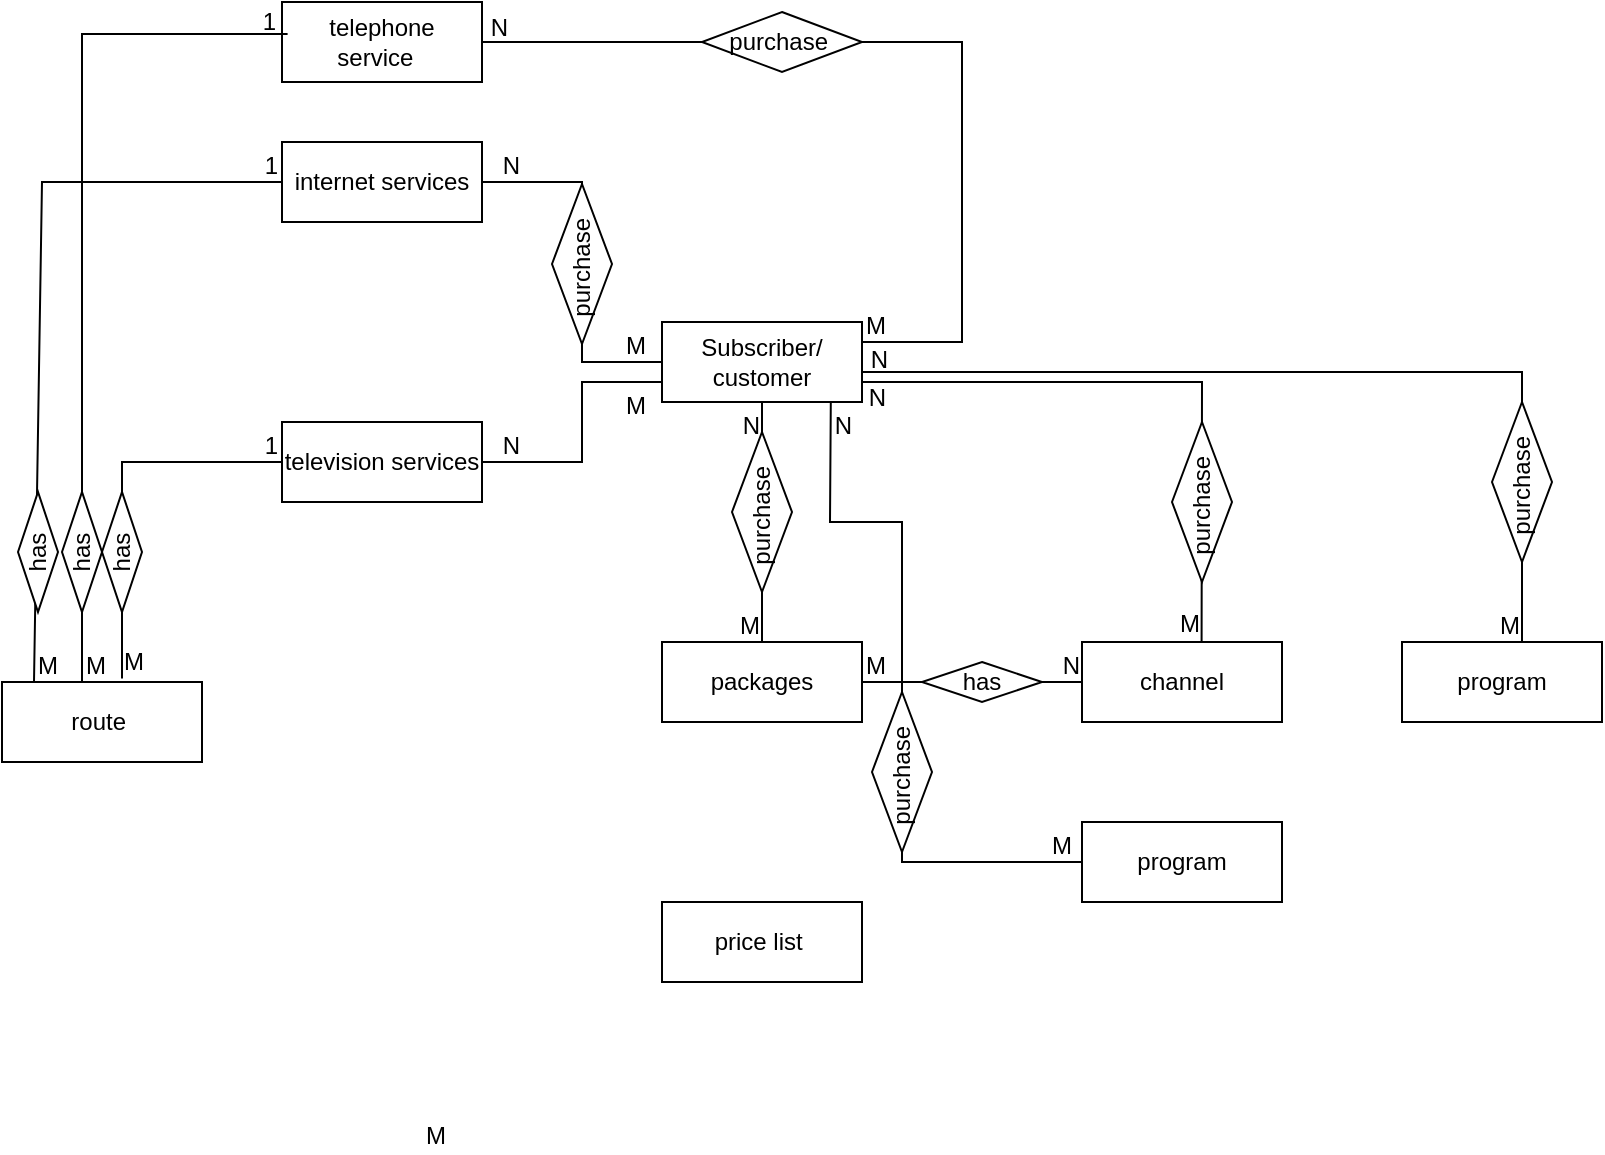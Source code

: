 <mxfile version="21.2.2" type="github">
  <diagram id="R2lEEEUBdFMjLlhIrx00" name="Page-1">
    <mxGraphModel dx="1075" dy="464" grid="1" gridSize="10" guides="1" tooltips="1" connect="1" arrows="1" fold="1" page="1" pageScale="1" pageWidth="850" pageHeight="1100" math="0" shadow="0" extFonts="Permanent Marker^https://fonts.googleapis.com/css?family=Permanent+Marker">
      <root>
        <mxCell id="0" />
        <mxCell id="1" parent="0" />
        <mxCell id="-C5o4MGnxVkPWtg2sRaw-1" value="Subscriber/&lt;br&gt;customer" style="whiteSpace=wrap;html=1;align=center;" vertex="1" parent="1">
          <mxGeometry x="340" y="200" width="100" height="40" as="geometry" />
        </mxCell>
        <mxCell id="-C5o4MGnxVkPWtg2sRaw-2" value="telephone service&amp;nbsp;&lt;span style=&quot;white-space: pre;&quot;&gt;	&lt;/span&gt;" style="whiteSpace=wrap;html=1;align=center;" vertex="1" parent="1">
          <mxGeometry x="150" y="40" width="100" height="40" as="geometry" />
        </mxCell>
        <mxCell id="-C5o4MGnxVkPWtg2sRaw-3" value="channel" style="whiteSpace=wrap;html=1;align=center;" vertex="1" parent="1">
          <mxGeometry x="550" y="360" width="100" height="40" as="geometry" />
        </mxCell>
        <mxCell id="-C5o4MGnxVkPWtg2sRaw-4" value="internet services" style="whiteSpace=wrap;html=1;align=center;" vertex="1" parent="1">
          <mxGeometry x="150" y="110" width="100" height="40" as="geometry" />
        </mxCell>
        <mxCell id="-C5o4MGnxVkPWtg2sRaw-5" value="&lt;p class=&quot;MsoNormal&quot;&gt;packages&lt;/p&gt;" style="whiteSpace=wrap;html=1;align=center;" vertex="1" parent="1">
          <mxGeometry x="340" y="360" width="100" height="40" as="geometry" />
        </mxCell>
        <mxCell id="-C5o4MGnxVkPWtg2sRaw-6" value="program" style="whiteSpace=wrap;html=1;align=center;" vertex="1" parent="1">
          <mxGeometry x="550" y="450" width="100" height="40" as="geometry" />
        </mxCell>
        <mxCell id="-C5o4MGnxVkPWtg2sRaw-8" value="" style="endArrow=none;html=1;rounded=0;exitX=1;exitY=0.25;exitDx=0;exitDy=0;entryX=1;entryY=0.5;entryDx=0;entryDy=0;" edge="1" parent="1" source="-C5o4MGnxVkPWtg2sRaw-1" target="-C5o4MGnxVkPWtg2sRaw-2">
          <mxGeometry relative="1" as="geometry">
            <mxPoint x="460" y="220" as="sourcePoint" />
            <mxPoint x="500" y="130" as="targetPoint" />
            <Array as="points">
              <mxPoint x="490" y="210" />
              <mxPoint x="490" y="60" />
            </Array>
          </mxGeometry>
        </mxCell>
        <mxCell id="-C5o4MGnxVkPWtg2sRaw-9" value="M" style="resizable=0;html=1;whiteSpace=wrap;align=left;verticalAlign=bottom;" connectable="0" vertex="1" parent="-C5o4MGnxVkPWtg2sRaw-8">
          <mxGeometry x="-1" relative="1" as="geometry" />
        </mxCell>
        <mxCell id="-C5o4MGnxVkPWtg2sRaw-10" value="N" style="resizable=0;html=1;whiteSpace=wrap;align=right;verticalAlign=bottom;" connectable="0" vertex="1" parent="-C5o4MGnxVkPWtg2sRaw-8">
          <mxGeometry x="1" relative="1" as="geometry">
            <mxPoint x="14" y="1" as="offset" />
          </mxGeometry>
        </mxCell>
        <mxCell id="-C5o4MGnxVkPWtg2sRaw-11" value="" style="endArrow=none;html=1;rounded=0;exitX=1;exitY=0.5;exitDx=0;exitDy=0;entryX=1;entryY=0.5;entryDx=0;entryDy=0;" edge="1" parent="1" target="-C5o4MGnxVkPWtg2sRaw-4">
          <mxGeometry relative="1" as="geometry">
            <mxPoint x="340" y="220" as="sourcePoint" />
            <mxPoint x="440" y="130" as="targetPoint" />
            <Array as="points">
              <mxPoint x="300" y="220" />
              <mxPoint x="300" y="130" />
            </Array>
          </mxGeometry>
        </mxCell>
        <mxCell id="-C5o4MGnxVkPWtg2sRaw-12" value="M" style="resizable=0;html=1;whiteSpace=wrap;align=left;verticalAlign=bottom;" connectable="0" vertex="1" parent="-C5o4MGnxVkPWtg2sRaw-11">
          <mxGeometry x="-1" relative="1" as="geometry">
            <mxPoint x="-20" as="offset" />
          </mxGeometry>
        </mxCell>
        <mxCell id="-C5o4MGnxVkPWtg2sRaw-13" value="N" style="resizable=0;html=1;whiteSpace=wrap;align=right;verticalAlign=bottom;" connectable="0" vertex="1" parent="-C5o4MGnxVkPWtg2sRaw-11">
          <mxGeometry x="1" relative="1" as="geometry">
            <mxPoint x="20" as="offset" />
          </mxGeometry>
        </mxCell>
        <mxCell id="-C5o4MGnxVkPWtg2sRaw-14" value="television&amp;nbsp;services" style="whiteSpace=wrap;html=1;align=center;" vertex="1" parent="1">
          <mxGeometry x="150" y="250" width="100" height="40" as="geometry" />
        </mxCell>
        <mxCell id="-C5o4MGnxVkPWtg2sRaw-15" value="" style="endArrow=none;html=1;rounded=0;entryX=1;entryY=0.5;entryDx=0;entryDy=0;exitX=0;exitY=0.75;exitDx=0;exitDy=0;" edge="1" parent="1" source="-C5o4MGnxVkPWtg2sRaw-1" target="-C5o4MGnxVkPWtg2sRaw-14">
          <mxGeometry relative="1" as="geometry">
            <mxPoint x="330" y="230" as="sourcePoint" />
            <mxPoint x="260" y="140" as="targetPoint" />
            <Array as="points">
              <mxPoint x="300" y="230" />
              <mxPoint x="300" y="270" />
            </Array>
          </mxGeometry>
        </mxCell>
        <mxCell id="-C5o4MGnxVkPWtg2sRaw-16" value="M" style="resizable=0;html=1;whiteSpace=wrap;align=left;verticalAlign=bottom;" connectable="0" vertex="1" parent="-C5o4MGnxVkPWtg2sRaw-15">
          <mxGeometry x="-1" relative="1" as="geometry">
            <mxPoint x="-20" y="20" as="offset" />
          </mxGeometry>
        </mxCell>
        <mxCell id="-C5o4MGnxVkPWtg2sRaw-17" value="N" style="resizable=0;html=1;whiteSpace=wrap;align=right;verticalAlign=bottom;" connectable="0" vertex="1" parent="-C5o4MGnxVkPWtg2sRaw-15">
          <mxGeometry x="1" relative="1" as="geometry">
            <mxPoint x="20" as="offset" />
          </mxGeometry>
        </mxCell>
        <mxCell id="-C5o4MGnxVkPWtg2sRaw-21" value="" style="endArrow=none;html=1;rounded=0;exitX=1;exitY=0.5;exitDx=0;exitDy=0;entryX=0;entryY=0.5;entryDx=0;entryDy=0;" edge="1" parent="1" source="-C5o4MGnxVkPWtg2sRaw-5" target="-C5o4MGnxVkPWtg2sRaw-3">
          <mxGeometry relative="1" as="geometry">
            <mxPoint x="420" y="280" as="sourcePoint" />
            <mxPoint x="580" y="280" as="targetPoint" />
          </mxGeometry>
        </mxCell>
        <mxCell id="-C5o4MGnxVkPWtg2sRaw-22" value="M" style="resizable=0;html=1;whiteSpace=wrap;align=left;verticalAlign=bottom;" connectable="0" vertex="1" parent="-C5o4MGnxVkPWtg2sRaw-21">
          <mxGeometry x="-1" relative="1" as="geometry" />
        </mxCell>
        <mxCell id="-C5o4MGnxVkPWtg2sRaw-23" value="N" style="resizable=0;html=1;whiteSpace=wrap;align=right;verticalAlign=bottom;" connectable="0" vertex="1" parent="-C5o4MGnxVkPWtg2sRaw-21">
          <mxGeometry x="1" relative="1" as="geometry" />
        </mxCell>
        <mxCell id="-C5o4MGnxVkPWtg2sRaw-24" value="has" style="shape=rhombus;perimeter=rhombusPerimeter;whiteSpace=wrap;html=1;align=center;" vertex="1" parent="1">
          <mxGeometry x="470" y="370" width="60" height="20" as="geometry" />
        </mxCell>
        <mxCell id="-C5o4MGnxVkPWtg2sRaw-26" value="" style="endArrow=none;html=1;rounded=0;exitX=0.5;exitY=0;exitDx=0;exitDy=0;entryX=0.5;entryY=1;entryDx=0;entryDy=0;" edge="1" parent="1" source="-C5o4MGnxVkPWtg2sRaw-5" target="-C5o4MGnxVkPWtg2sRaw-1">
          <mxGeometry relative="1" as="geometry">
            <mxPoint x="320" y="280" as="sourcePoint" />
            <mxPoint x="480" y="280" as="targetPoint" />
          </mxGeometry>
        </mxCell>
        <mxCell id="-C5o4MGnxVkPWtg2sRaw-27" value="M" style="resizable=0;html=1;whiteSpace=wrap;align=left;verticalAlign=bottom;" connectable="0" vertex="1" parent="-C5o4MGnxVkPWtg2sRaw-26">
          <mxGeometry x="-1" relative="1" as="geometry">
            <mxPoint x="-13" as="offset" />
          </mxGeometry>
        </mxCell>
        <mxCell id="-C5o4MGnxVkPWtg2sRaw-28" value="N" style="resizable=0;html=1;whiteSpace=wrap;align=right;verticalAlign=bottom;" connectable="0" vertex="1" parent="-C5o4MGnxVkPWtg2sRaw-26">
          <mxGeometry x="1" relative="1" as="geometry">
            <mxPoint y="20" as="offset" />
          </mxGeometry>
        </mxCell>
        <mxCell id="-C5o4MGnxVkPWtg2sRaw-25" value="purchase&amp;nbsp;" style="shape=rhombus;perimeter=rhombusPerimeter;whiteSpace=wrap;html=1;align=center;rotation=-90;" vertex="1" parent="1">
          <mxGeometry x="350" y="280" width="80" height="30" as="geometry" />
        </mxCell>
        <mxCell id="-C5o4MGnxVkPWtg2sRaw-32" value="" style="endArrow=none;html=1;rounded=0;exitX=0.598;exitY=-0.003;exitDx=0;exitDy=0;entryX=1;entryY=0.75;entryDx=0;entryDy=0;exitPerimeter=0;" edge="1" parent="1" source="-C5o4MGnxVkPWtg2sRaw-3" target="-C5o4MGnxVkPWtg2sRaw-1">
          <mxGeometry relative="1" as="geometry">
            <mxPoint x="610" y="355" as="sourcePoint" />
            <mxPoint x="610" y="235" as="targetPoint" />
            <Array as="points">
              <mxPoint x="610" y="230" />
            </Array>
          </mxGeometry>
        </mxCell>
        <mxCell id="-C5o4MGnxVkPWtg2sRaw-33" value="M" style="resizable=0;html=1;whiteSpace=wrap;align=left;verticalAlign=bottom;" connectable="0" vertex="1" parent="-C5o4MGnxVkPWtg2sRaw-32">
          <mxGeometry x="-1" relative="1" as="geometry">
            <mxPoint x="-13" as="offset" />
          </mxGeometry>
        </mxCell>
        <mxCell id="-C5o4MGnxVkPWtg2sRaw-34" value="N" style="resizable=0;html=1;whiteSpace=wrap;align=right;verticalAlign=bottom;" connectable="0" vertex="1" parent="-C5o4MGnxVkPWtg2sRaw-32">
          <mxGeometry x="1" relative="1" as="geometry">
            <mxPoint x="-3" y="30" as="offset" />
          </mxGeometry>
        </mxCell>
        <mxCell id="-C5o4MGnxVkPWtg2sRaw-74" value="M" style="resizable=0;html=1;whiteSpace=wrap;align=right;verticalAlign=bottom;" connectable="0" vertex="1" parent="-C5o4MGnxVkPWtg2sRaw-32">
          <mxGeometry x="1" relative="1" as="geometry">
            <mxPoint x="107" y="240" as="offset" />
          </mxGeometry>
        </mxCell>
        <mxCell id="-C5o4MGnxVkPWtg2sRaw-31" value="purchase&amp;nbsp;" style="shape=rhombus;perimeter=rhombusPerimeter;whiteSpace=wrap;html=1;align=center;rotation=-90;" vertex="1" parent="1">
          <mxGeometry x="570" y="275" width="80" height="30" as="geometry" />
        </mxCell>
        <mxCell id="-C5o4MGnxVkPWtg2sRaw-35" value="program" style="whiteSpace=wrap;html=1;align=center;" vertex="1" parent="1">
          <mxGeometry x="710" y="360" width="100" height="40" as="geometry" />
        </mxCell>
        <mxCell id="-C5o4MGnxVkPWtg2sRaw-36" value="" style="endArrow=none;html=1;rounded=0;entryX=1;entryY=0.75;entryDx=0;entryDy=0;" edge="1" parent="1">
          <mxGeometry relative="1" as="geometry">
            <mxPoint x="770" y="360" as="sourcePoint" />
            <mxPoint x="440" y="225" as="targetPoint" />
            <Array as="points">
              <mxPoint x="770" y="225" />
            </Array>
          </mxGeometry>
        </mxCell>
        <mxCell id="-C5o4MGnxVkPWtg2sRaw-37" value="M" style="resizable=0;html=1;whiteSpace=wrap;align=left;verticalAlign=bottom;" connectable="0" vertex="1" parent="-C5o4MGnxVkPWtg2sRaw-36">
          <mxGeometry x="-1" relative="1" as="geometry">
            <mxPoint x="-13" as="offset" />
          </mxGeometry>
        </mxCell>
        <mxCell id="-C5o4MGnxVkPWtg2sRaw-38" value="N" style="resizable=0;html=1;whiteSpace=wrap;align=right;verticalAlign=bottom;" connectable="0" vertex="1" parent="-C5o4MGnxVkPWtg2sRaw-36">
          <mxGeometry x="1" relative="1" as="geometry">
            <mxPoint x="14" y="2" as="offset" />
          </mxGeometry>
        </mxCell>
        <mxCell id="-C5o4MGnxVkPWtg2sRaw-39" value="purchase&amp;nbsp;" style="shape=rhombus;perimeter=rhombusPerimeter;whiteSpace=wrap;html=1;align=center;rotation=-90;" vertex="1" parent="1">
          <mxGeometry x="730" y="265" width="80" height="30" as="geometry" />
        </mxCell>
        <mxCell id="-C5o4MGnxVkPWtg2sRaw-41" value="" style="endArrow=none;html=1;rounded=0;exitX=0;exitY=0.5;exitDx=0;exitDy=0;entryX=0.844;entryY=0.994;entryDx=0;entryDy=0;entryPerimeter=0;" edge="1" parent="1" source="-C5o4MGnxVkPWtg2sRaw-6" target="-C5o4MGnxVkPWtg2sRaw-1">
          <mxGeometry relative="1" as="geometry">
            <mxPoint x="781" y="372" as="sourcePoint" />
            <mxPoint x="420" y="300" as="targetPoint" />
            <Array as="points">
              <mxPoint x="460" y="470" />
              <mxPoint x="460" y="300" />
              <mxPoint x="424" y="300" />
            </Array>
          </mxGeometry>
        </mxCell>
        <mxCell id="-C5o4MGnxVkPWtg2sRaw-42" value="M" style="resizable=0;html=1;whiteSpace=wrap;align=left;verticalAlign=bottom;" connectable="0" vertex="1" parent="-C5o4MGnxVkPWtg2sRaw-41">
          <mxGeometry x="-1" relative="1" as="geometry">
            <mxPoint x="-330" y="145" as="offset" />
          </mxGeometry>
        </mxCell>
        <mxCell id="-C5o4MGnxVkPWtg2sRaw-43" value="N" style="resizable=0;html=1;whiteSpace=wrap;align=right;verticalAlign=bottom;" connectable="0" vertex="1" parent="-C5o4MGnxVkPWtg2sRaw-41">
          <mxGeometry x="1" relative="1" as="geometry">
            <mxPoint x="29" y="6" as="offset" />
          </mxGeometry>
        </mxCell>
        <mxCell id="-C5o4MGnxVkPWtg2sRaw-44" value="purchase&amp;nbsp;" style="shape=rhombus;perimeter=rhombusPerimeter;whiteSpace=wrap;html=1;align=center;rotation=-90;" vertex="1" parent="1">
          <mxGeometry x="420" y="410" width="80" height="30" as="geometry" />
        </mxCell>
        <mxCell id="-C5o4MGnxVkPWtg2sRaw-48" value="route&amp;nbsp;" style="whiteSpace=wrap;html=1;align=center;" vertex="1" parent="1">
          <mxGeometry x="10" y="380" width="100" height="40" as="geometry" />
        </mxCell>
        <mxCell id="-C5o4MGnxVkPWtg2sRaw-59" value="" style="endArrow=none;html=1;rounded=0;exitX=0.6;exitY=-0.045;exitDx=0;exitDy=0;exitPerimeter=0;entryX=0;entryY=0.5;entryDx=0;entryDy=0;" edge="1" parent="1" source="-C5o4MGnxVkPWtg2sRaw-48" target="-C5o4MGnxVkPWtg2sRaw-14">
          <mxGeometry relative="1" as="geometry">
            <mxPoint x="10" y="329.66" as="sourcePoint" />
            <mxPoint x="170" y="329.66" as="targetPoint" />
            <Array as="points">
              <mxPoint x="70" y="270" />
            </Array>
          </mxGeometry>
        </mxCell>
        <mxCell id="-C5o4MGnxVkPWtg2sRaw-60" value="M" style="resizable=0;html=1;whiteSpace=wrap;align=left;verticalAlign=bottom;" connectable="0" vertex="1" parent="-C5o4MGnxVkPWtg2sRaw-59">
          <mxGeometry x="-1" relative="1" as="geometry">
            <mxPoint x="-1" as="offset" />
          </mxGeometry>
        </mxCell>
        <mxCell id="-C5o4MGnxVkPWtg2sRaw-61" value="1" style="resizable=0;html=1;whiteSpace=wrap;align=right;verticalAlign=bottom;" connectable="0" vertex="1" parent="-C5o4MGnxVkPWtg2sRaw-59">
          <mxGeometry x="1" relative="1" as="geometry" />
        </mxCell>
        <mxCell id="-C5o4MGnxVkPWtg2sRaw-52" value="has" style="shape=rhombus;perimeter=rhombusPerimeter;whiteSpace=wrap;html=1;align=center;rotation=-90;" vertex="1" parent="1">
          <mxGeometry x="40" y="305" width="60" height="20" as="geometry" />
        </mxCell>
        <mxCell id="-C5o4MGnxVkPWtg2sRaw-62" value="" style="endArrow=none;html=1;rounded=0;exitX=0.561;exitY=-0.003;exitDx=0;exitDy=0;exitPerimeter=0;entryX=0;entryY=0.5;entryDx=0;entryDy=0;" edge="1" parent="1" target="-C5o4MGnxVkPWtg2sRaw-4">
          <mxGeometry relative="1" as="geometry">
            <mxPoint x="26" y="380" as="sourcePoint" />
            <mxPoint x="110" y="270" as="targetPoint" />
            <Array as="points">
              <mxPoint x="30" y="130" />
            </Array>
          </mxGeometry>
        </mxCell>
        <mxCell id="-C5o4MGnxVkPWtg2sRaw-63" value="M" style="resizable=0;html=1;whiteSpace=wrap;align=left;verticalAlign=bottom;" connectable="0" vertex="1" parent="-C5o4MGnxVkPWtg2sRaw-62">
          <mxGeometry x="-1" relative="1" as="geometry" />
        </mxCell>
        <mxCell id="-C5o4MGnxVkPWtg2sRaw-64" value="1" style="resizable=0;html=1;whiteSpace=wrap;align=right;verticalAlign=bottom;" connectable="0" vertex="1" parent="-C5o4MGnxVkPWtg2sRaw-62">
          <mxGeometry x="1" relative="1" as="geometry" />
        </mxCell>
        <mxCell id="-C5o4MGnxVkPWtg2sRaw-65" value="has" style="shape=rhombus;perimeter=rhombusPerimeter;whiteSpace=wrap;html=1;align=center;rotation=-90;" vertex="1" parent="1">
          <mxGeometry x="-2" y="305" width="60" height="20" as="geometry" />
        </mxCell>
        <mxCell id="-C5o4MGnxVkPWtg2sRaw-66" value="" style="endArrow=none;html=1;rounded=0;exitX=0.561;exitY=-0.003;exitDx=0;exitDy=0;exitPerimeter=0;entryX=0.028;entryY=0.4;entryDx=0;entryDy=0;entryPerimeter=0;" edge="1" parent="1" target="-C5o4MGnxVkPWtg2sRaw-2">
          <mxGeometry relative="1" as="geometry">
            <mxPoint x="50" y="380" as="sourcePoint" />
            <mxPoint x="174" y="130" as="targetPoint" />
            <Array as="points">
              <mxPoint x="50" y="56" />
            </Array>
          </mxGeometry>
        </mxCell>
        <mxCell id="-C5o4MGnxVkPWtg2sRaw-67" value="M" style="resizable=0;html=1;whiteSpace=wrap;align=left;verticalAlign=bottom;" connectable="0" vertex="1" parent="-C5o4MGnxVkPWtg2sRaw-66">
          <mxGeometry x="-1" relative="1" as="geometry" />
        </mxCell>
        <mxCell id="-C5o4MGnxVkPWtg2sRaw-68" value="1" style="resizable=0;html=1;whiteSpace=wrap;align=right;verticalAlign=bottom;" connectable="0" vertex="1" parent="-C5o4MGnxVkPWtg2sRaw-66">
          <mxGeometry x="1" relative="1" as="geometry">
            <mxPoint x="-5" y="2" as="offset" />
          </mxGeometry>
        </mxCell>
        <mxCell id="-C5o4MGnxVkPWtg2sRaw-69" value="has" style="shape=rhombus;perimeter=rhombusPerimeter;whiteSpace=wrap;html=1;align=center;rotation=-90;" vertex="1" parent="1">
          <mxGeometry x="20" y="305" width="60" height="20" as="geometry" />
        </mxCell>
        <mxCell id="-C5o4MGnxVkPWtg2sRaw-75" value="price list&amp;nbsp;" style="whiteSpace=wrap;html=1;align=center;" vertex="1" parent="1">
          <mxGeometry x="340" y="490" width="100" height="40" as="geometry" />
        </mxCell>
        <mxCell id="-C5o4MGnxVkPWtg2sRaw-76" value="purchase&amp;nbsp;" style="shape=rhombus;perimeter=rhombusPerimeter;whiteSpace=wrap;html=1;align=center;rotation=0;" vertex="1" parent="1">
          <mxGeometry x="360" y="45" width="80" height="30" as="geometry" />
        </mxCell>
        <mxCell id="-C5o4MGnxVkPWtg2sRaw-77" value="purchase&amp;nbsp;" style="shape=rhombus;perimeter=rhombusPerimeter;whiteSpace=wrap;html=1;align=center;rotation=-90;" vertex="1" parent="1">
          <mxGeometry x="260" y="156" width="80" height="30" as="geometry" />
        </mxCell>
      </root>
    </mxGraphModel>
  </diagram>
</mxfile>
